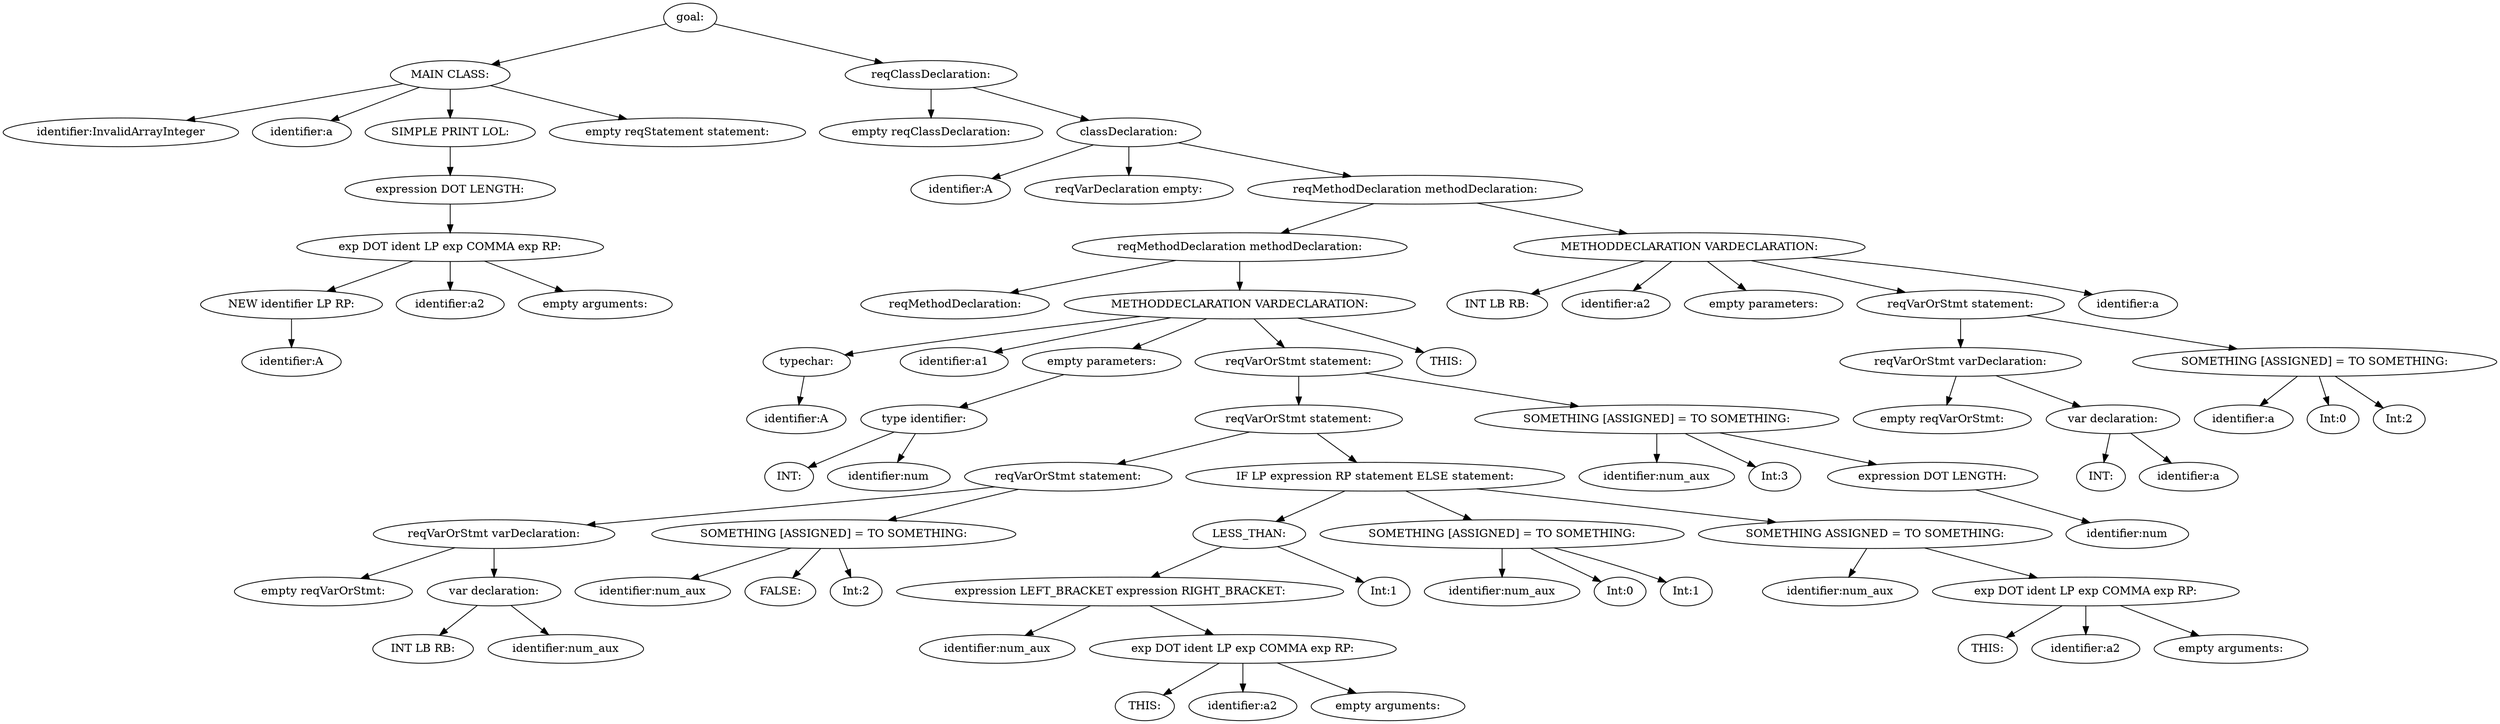 digraph {
n0 [label="goal:"];
n1 [label="MAIN CLASS:"];
n2 [label="identifier:InvalidArrayInteger"];
n1 -> n2
n3 [label="identifier:a"];
n1 -> n3
n4 [label="SIMPLE PRINT LOL:"];
n5 [label="expression DOT LENGTH:"];
n6 [label="exp DOT ident LP exp COMMA exp RP:"];
n7 [label="NEW identifier LP RP:"];
n8 [label="identifier:A"];
n7 -> n8
n6 -> n7
n9 [label="identifier:a2"];
n6 -> n9
n10 [label="empty arguments:"];
n6 -> n10
n5 -> n6
n4 -> n5
n1 -> n4
n11 [label="empty reqStatement statement:"];
n1 -> n11
n0 -> n1
n12 [label="reqClassDeclaration:"];
n13 [label="empty reqClassDeclaration:"];
n12 -> n13
n14 [label="classDeclaration:"];
n15 [label="identifier:A"];
n14 -> n15
n16 [label="reqVarDeclaration empty:"];
n14 -> n16
n17 [label="reqMethodDeclaration methodDeclaration:"];
n18 [label="reqMethodDeclaration methodDeclaration:"];
n19 [label="reqMethodDeclaration:"];
n18 -> n19
n20 [label="METHODDECLARATION VARDECLARATION:"];
n21 [label="typechar:"];
n22 [label="identifier:A"];
n21 -> n22
n20 -> n21
n23 [label="identifier:a1"];
n20 -> n23
n24 [label="empty parameters:"];
n25 [label="type identifier:"];
n26 [label="INT:"];
n25 -> n26
n27 [label="identifier:num"];
n25 -> n27
n24 -> n25
n20 -> n24
n28 [label="reqVarOrStmt statement:"];
n29 [label="reqVarOrStmt statement:"];
n30 [label="reqVarOrStmt statement:"];
n31 [label="reqVarOrStmt varDeclaration:"];
n32 [label="empty reqVarOrStmt:"];
n31 -> n32
n33 [label="var declaration:"];
n34 [label="INT LB RB:"];
n33 -> n34
n35 [label="identifier:num_aux"];
n33 -> n35
n31 -> n33
n30 -> n31
n36 [label="SOMETHING [ASSIGNED] = TO SOMETHING:"];
n37 [label="identifier:num_aux"];
n36 -> n37
n38 [label="FALSE:"];
n36 -> n38
n39 [label="Int:2"];
n36 -> n39
n30 -> n36
n29 -> n30
n40 [label="IF LP expression RP statement ELSE statement:"];
n41 [label="LESS_THAN:"];
n42 [label="expression LEFT_BRACKET expression RIGHT_BRACKET:"];
n43 [label="identifier:num_aux"];
n42 -> n43
n44 [label="exp DOT ident LP exp COMMA exp RP:"];
n45 [label="THIS:"];
n44 -> n45
n46 [label="identifier:a2"];
n44 -> n46
n47 [label="empty arguments:"];
n44 -> n47
n42 -> n44
n41 -> n42
n48 [label="Int:1"];
n41 -> n48
n40 -> n41
n49 [label="SOMETHING [ASSIGNED] = TO SOMETHING:"];
n50 [label="identifier:num_aux"];
n49 -> n50
n51 [label="Int:0"];
n49 -> n51
n52 [label="Int:1"];
n49 -> n52
n40 -> n49
n53 [label="SOMETHING ASSIGNED = TO SOMETHING:"];
n54 [label="identifier:num_aux"];
n53 -> n54
n55 [label="exp DOT ident LP exp COMMA exp RP:"];
n56 [label="THIS:"];
n55 -> n56
n57 [label="identifier:a2"];
n55 -> n57
n58 [label="empty arguments:"];
n55 -> n58
n53 -> n55
n40 -> n53
n29 -> n40
n28 -> n29
n59 [label="SOMETHING [ASSIGNED] = TO SOMETHING:"];
n60 [label="identifier:num_aux"];
n59 -> n60
n61 [label="Int:3"];
n59 -> n61
n62 [label="expression DOT LENGTH:"];
n63 [label="identifier:num"];
n62 -> n63
n59 -> n62
n28 -> n59
n20 -> n28
n64 [label="THIS:"];
n20 -> n64
n18 -> n20
n17 -> n18
n65 [label="METHODDECLARATION VARDECLARATION:"];
n66 [label="INT LB RB:"];
n65 -> n66
n67 [label="identifier:a2"];
n65 -> n67
n68 [label="empty parameters:"];
n65 -> n68
n69 [label="reqVarOrStmt statement:"];
n70 [label="reqVarOrStmt varDeclaration:"];
n71 [label="empty reqVarOrStmt:"];
n70 -> n71
n72 [label="var declaration:"];
n73 [label="INT:"];
n72 -> n73
n74 [label="identifier:a"];
n72 -> n74
n70 -> n72
n69 -> n70
n75 [label="SOMETHING [ASSIGNED] = TO SOMETHING:"];
n76 [label="identifier:a"];
n75 -> n76
n77 [label="Int:0"];
n75 -> n77
n78 [label="Int:2"];
n75 -> n78
n69 -> n75
n65 -> n69
n79 [label="identifier:a"];
n65 -> n79
n17 -> n65
n14 -> n17
n12 -> n14
n0 -> n12
}
